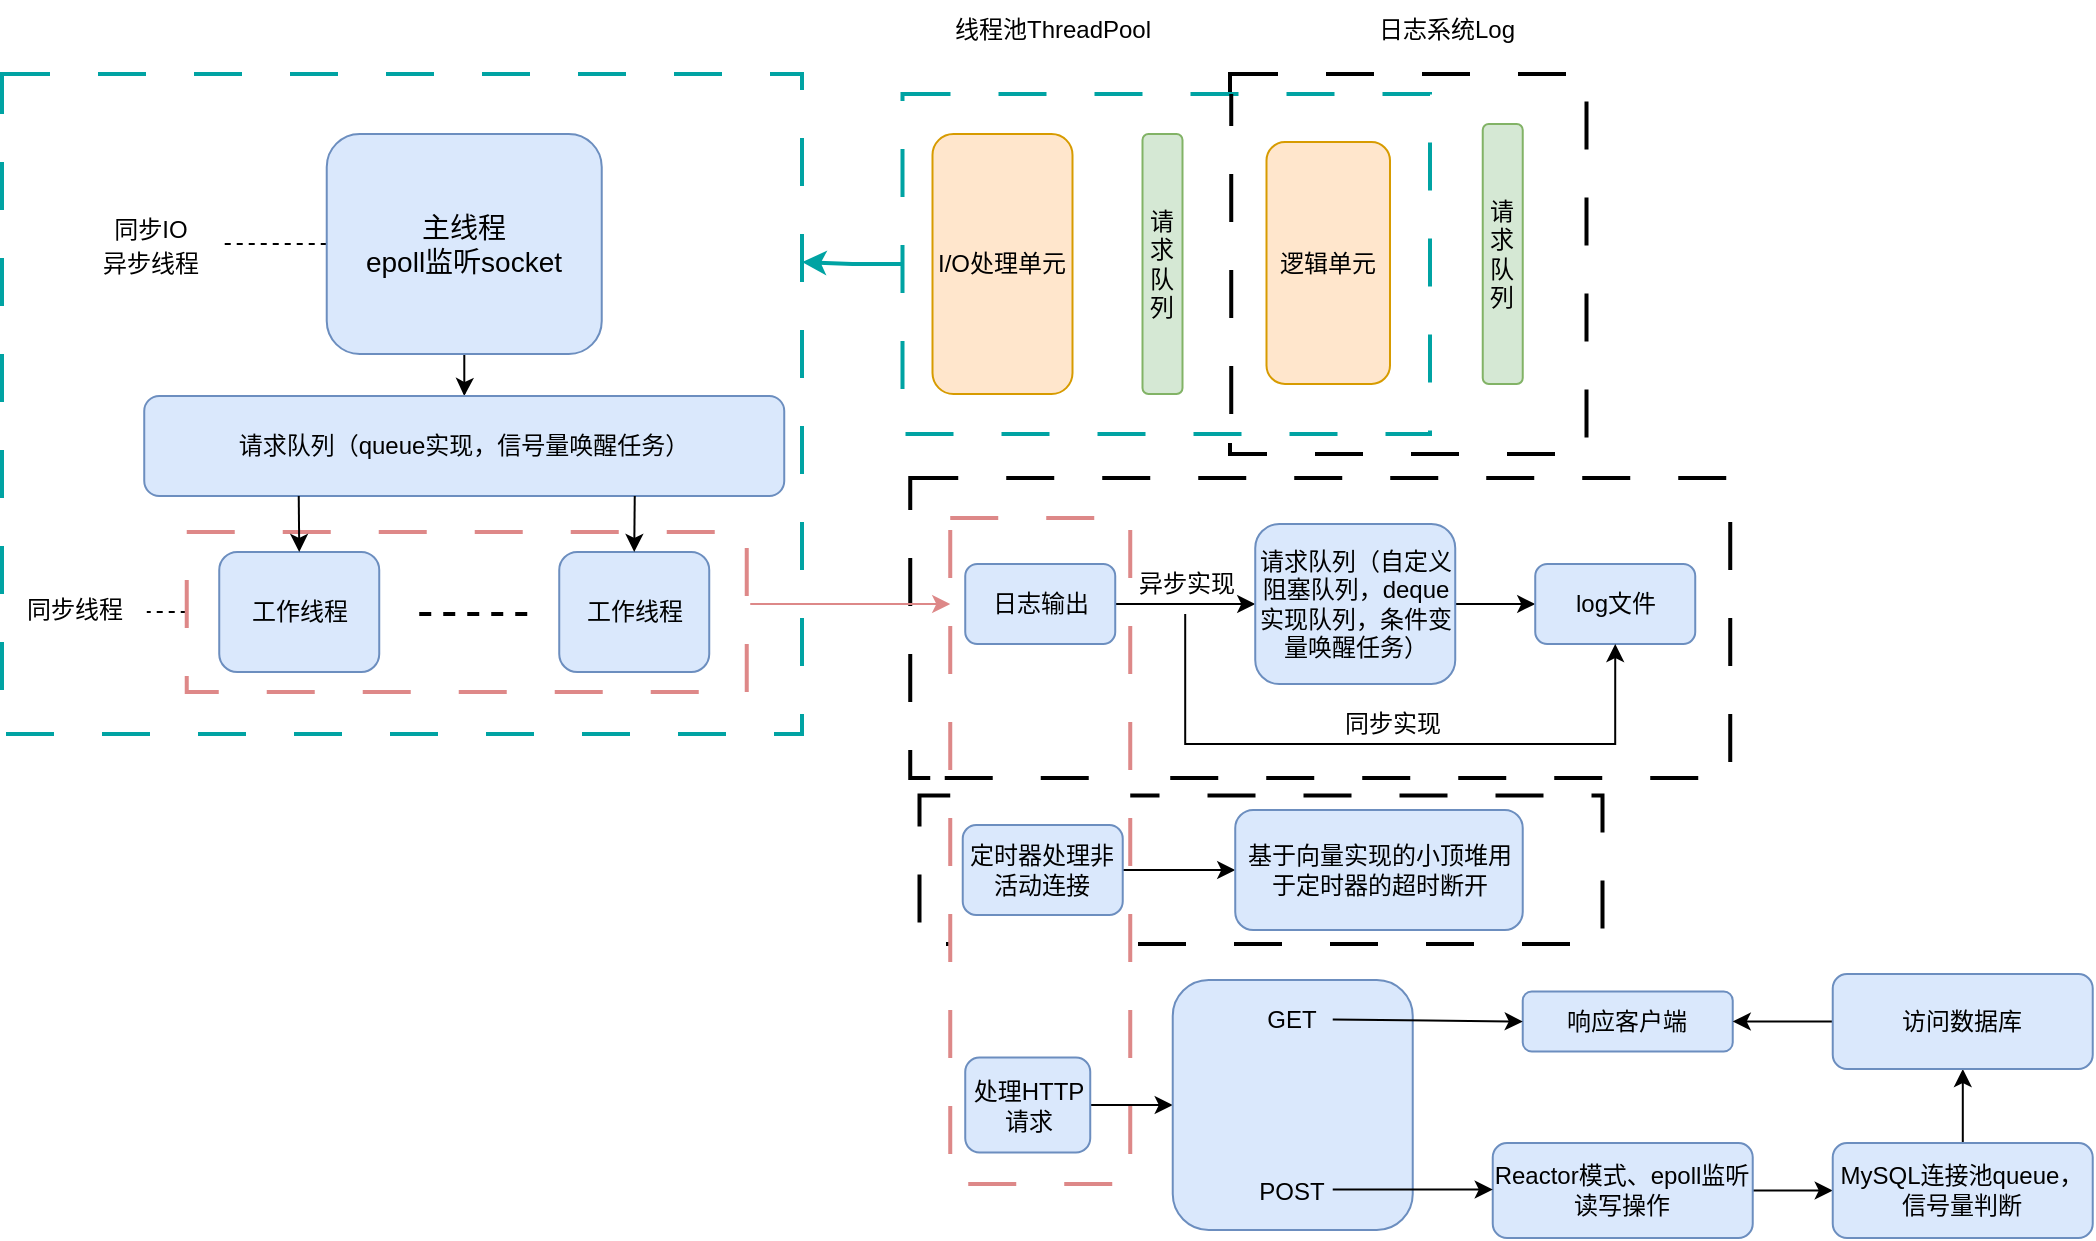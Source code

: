 <mxfile version="20.8.20" type="github">
  <diagram name="第 1 页" id="nWglFahr5ZzKUO4iZ48Q">
    <mxGraphModel dx="2199" dy="748" grid="1" gridSize="10" guides="1" tooltips="1" connect="1" arrows="1" fold="1" page="1" pageScale="1" pageWidth="827" pageHeight="1169" background="#FFFFFF" math="0" shadow="0">
      <root>
        <mxCell id="0" />
        <mxCell id="1" parent="0" />
        <mxCell id="xfM_xM7a8Bo3DEMRsw4I-65" value="" style="rounded=0;whiteSpace=wrap;html=1;shadow=0;glass=0;comic=0;sketch=0;dashed=1;dashPattern=12 12;strokeWidth=2;strokeColor=#000000;" vertex="1" parent="1">
          <mxGeometry x="214.75" y="480.75" width="341.5" height="74.25" as="geometry" />
        </mxCell>
        <mxCell id="xfM_xM7a8Bo3DEMRsw4I-59" value="" style="rounded=0;whiteSpace=wrap;html=1;shadow=0;glass=0;comic=0;sketch=0;dashed=1;dashPattern=12 12;strokeColor=#00a3a3;strokeWidth=2;" vertex="1" parent="1">
          <mxGeometry x="-244" y="120" width="400" height="330" as="geometry" />
        </mxCell>
        <mxCell id="xfM_xM7a8Bo3DEMRsw4I-46" value="" style="rounded=0;whiteSpace=wrap;html=1;shadow=0;glass=0;comic=0;sketch=0;dashed=1;dashPattern=12 12;strokeWidth=2;strokeColor=#000000;" vertex="1" parent="1">
          <mxGeometry x="210.12" y="322" width="410" height="150" as="geometry" />
        </mxCell>
        <mxCell id="xfM_xM7a8Bo3DEMRsw4I-48" value="" style="rounded=0;whiteSpace=wrap;html=1;shadow=0;glass=0;comic=0;sketch=0;dashed=1;dashPattern=12 12;strokeWidth=2;strokeColor=#dd8888;" vertex="1" parent="1">
          <mxGeometry x="230.12" y="342" width="90" height="333" as="geometry" />
        </mxCell>
        <mxCell id="xfM_xM7a8Bo3DEMRsw4I-2" style="edgeStyle=orthogonalEdgeStyle;rounded=0;orthogonalLoop=1;jettySize=auto;html=1;entryX=0.5;entryY=0;entryDx=0;entryDy=0;fontSize=14;" edge="1" parent="1" source="pH4zTgc9KSJ8u6hjIEn5-2" target="xfM_xM7a8Bo3DEMRsw4I-1">
          <mxGeometry relative="1" as="geometry" />
        </mxCell>
        <mxCell id="xfM_xM7a8Bo3DEMRsw4I-13" style="edgeStyle=orthogonalEdgeStyle;rounded=0;orthogonalLoop=1;jettySize=auto;html=1;dashed=1;strokeWidth=1;fontSize=14;endArrow=none;endFill=0;" edge="1" parent="1" source="pH4zTgc9KSJ8u6hjIEn5-2" target="xfM_xM7a8Bo3DEMRsw4I-12">
          <mxGeometry relative="1" as="geometry" />
        </mxCell>
        <mxCell id="pH4zTgc9KSJ8u6hjIEn5-2" value="&lt;font style=&quot;font-size: 14px;&quot;&gt;主线程&lt;br&gt;epoll监听socket&lt;/font&gt;" style="rounded=1;whiteSpace=wrap;html=1;fillColor=#dae8fc;strokeColor=#6c8ebf;" parent="1" vertex="1">
          <mxGeometry x="-81.63" y="150" width="137.5" height="110" as="geometry" />
        </mxCell>
        <mxCell id="pH4zTgc9KSJ8u6hjIEn5-17" value="" style="rounded=0;whiteSpace=wrap;html=1;shadow=0;glass=0;comic=0;sketch=0;dashed=1;dashPattern=12 12;strokeWidth=2;" parent="1" vertex="1">
          <mxGeometry x="370" y="120" width="178.25" height="190" as="geometry" />
        </mxCell>
        <mxCell id="pH4zTgc9KSJ8u6hjIEn5-19" value="日志系统Log" style="text;html=1;align=center;verticalAlign=middle;resizable=0;points=[];autosize=1;strokeColor=none;fillColor=none;" parent="1" vertex="1">
          <mxGeometry x="432.62" y="83" width="90" height="30" as="geometry" />
        </mxCell>
        <mxCell id="pH4zTgc9KSJ8u6hjIEn5-20" value="请求队列" style="rounded=1;whiteSpace=wrap;html=1;shadow=0;glass=0;comic=0;sketch=0;align=center;fillColor=#d5e8d4;strokeColor=#82b366;" parent="1" vertex="1">
          <mxGeometry x="496.37" y="145" width="20" height="130" as="geometry" />
        </mxCell>
        <mxCell id="xfM_xM7a8Bo3DEMRsw4I-60" style="edgeStyle=orthogonalEdgeStyle;rounded=0;orthogonalLoop=1;jettySize=auto;html=1;entryX=1;entryY=0.285;entryDx=0;entryDy=0;entryPerimeter=0;strokeWidth=2;fontSize=12;endArrow=classic;endFill=1;strokeColor=#00a3a3;" edge="1" parent="1" source="pH4zTgc9KSJ8u6hjIEn5-26" target="xfM_xM7a8Bo3DEMRsw4I-59">
          <mxGeometry relative="1" as="geometry" />
        </mxCell>
        <mxCell id="pH4zTgc9KSJ8u6hjIEn5-26" value="" style="rounded=0;whiteSpace=wrap;html=1;shadow=0;glass=0;comic=0;sketch=0;dashed=1;dashPattern=12 12;strokeColor=#00a3a3;strokeWidth=2;" parent="1" vertex="1">
          <mxGeometry x="206.25" y="130" width="263.75" height="170" as="geometry" />
        </mxCell>
        <mxCell id="pH4zTgc9KSJ8u6hjIEn5-27" value="线程池ThreadPool" style="text;html=1;align=center;verticalAlign=middle;resizable=0;points=[];autosize=1;strokeColor=none;fillColor=none;" parent="1" vertex="1">
          <mxGeometry x="221.25" y="83" width="120" height="30" as="geometry" />
        </mxCell>
        <mxCell id="pH4zTgc9KSJ8u6hjIEn5-28" value="请求队列" style="rounded=1;whiteSpace=wrap;html=1;shadow=0;glass=0;comic=0;sketch=0;align=center;fillColor=#d5e8d4;strokeColor=#82b366;" parent="1" vertex="1">
          <mxGeometry x="326.25" y="150" width="20" height="130" as="geometry" />
        </mxCell>
        <mxCell id="pH4zTgc9KSJ8u6hjIEn5-22" value="I/O处理单元" style="rounded=1;whiteSpace=wrap;html=1;shadow=0;glass=0;comic=0;sketch=0;align=center;fillColor=#ffe6cc;strokeColor=#d79b00;" parent="1" vertex="1">
          <mxGeometry x="221.25" y="150" width="70" height="130" as="geometry" />
        </mxCell>
        <mxCell id="xfM_xM7a8Bo3DEMRsw4I-1" value="请求队列（queue实现，信号量唤醒任务）" style="rounded=1;whiteSpace=wrap;html=1;fillColor=#dae8fc;strokeColor=#6c8ebf;" vertex="1" parent="1">
          <mxGeometry x="-172.88" y="281" width="320" height="50" as="geometry" />
        </mxCell>
        <mxCell id="xfM_xM7a8Bo3DEMRsw4I-8" value="&lt;font style=&quot;font-size: 12px;&quot;&gt;同步线程&lt;/font&gt;" style="text;html=1;align=center;verticalAlign=middle;resizable=0;points=[];autosize=1;strokeColor=none;fillColor=none;fontSize=14;" vertex="1" parent="1">
          <mxGeometry x="-242.88" y="372" width="70" height="30" as="geometry" />
        </mxCell>
        <mxCell id="xfM_xM7a8Bo3DEMRsw4I-11" style="edgeStyle=orthogonalEdgeStyle;rounded=0;orthogonalLoop=1;jettySize=auto;html=1;entryX=1.021;entryY=0.539;entryDx=0;entryDy=0;entryPerimeter=0;dashed=1;strokeWidth=1;fontSize=14;endArrow=none;endFill=0;" edge="1" parent="1" source="xfM_xM7a8Bo3DEMRsw4I-5" target="xfM_xM7a8Bo3DEMRsw4I-8">
          <mxGeometry relative="1" as="geometry" />
        </mxCell>
        <mxCell id="xfM_xM7a8Bo3DEMRsw4I-5" value="" style="rounded=0;whiteSpace=wrap;html=1;shadow=0;glass=0;comic=0;sketch=0;dashed=1;dashPattern=12 12;strokeColor=#de8888;strokeWidth=2;" vertex="1" parent="1">
          <mxGeometry x="-151.63" y="349" width="280" height="80" as="geometry" />
        </mxCell>
        <mxCell id="pH4zTgc9KSJ8u6hjIEn5-15" value="工作线程" style="rounded=1;whiteSpace=wrap;html=1;fillColor=#dae8fc;strokeColor=#6c8ebf;" parent="1" vertex="1">
          <mxGeometry x="34.62" y="359" width="75" height="60" as="geometry" />
        </mxCell>
        <mxCell id="xfM_xM7a8Bo3DEMRsw4I-3" style="edgeStyle=orthogonalEdgeStyle;rounded=0;orthogonalLoop=1;jettySize=auto;html=1;fontSize=14;dashed=1;strokeWidth=2;endArrow=none;endFill=0;" edge="1" parent="1">
          <mxGeometry relative="1" as="geometry">
            <mxPoint x="-35.38" y="390" as="sourcePoint" />
            <mxPoint x="24.62" y="390" as="targetPoint" />
          </mxGeometry>
        </mxCell>
        <mxCell id="pH4zTgc9KSJ8u6hjIEn5-16" value="工作线程" style="rounded=1;whiteSpace=wrap;html=1;fillColor=#dae8fc;strokeColor=#6c8ebf;" parent="1" vertex="1">
          <mxGeometry x="-135.38" y="359" width="80" height="60" as="geometry" />
        </mxCell>
        <mxCell id="xfM_xM7a8Bo3DEMRsw4I-12" value="&lt;font style=&quot;font-size: 12px;&quot;&gt;同步IO&lt;br&gt;异步线程&lt;/font&gt;" style="text;html=1;align=center;verticalAlign=middle;resizable=0;points=[];autosize=1;strokeColor=none;fillColor=none;fontSize=14;" vertex="1" parent="1">
          <mxGeometry x="-205.38" y="180" width="70" height="50" as="geometry" />
        </mxCell>
        <mxCell id="xfM_xM7a8Bo3DEMRsw4I-14" style="edgeStyle=orthogonalEdgeStyle;rounded=0;orthogonalLoop=1;jettySize=auto;html=1;entryX=0.5;entryY=0;entryDx=0;entryDy=0;strokeWidth=1;fontSize=12;endArrow=classic;endFill=1;" edge="1" parent="1" target="pH4zTgc9KSJ8u6hjIEn5-16">
          <mxGeometry relative="1" as="geometry">
            <mxPoint x="-95.63" y="331" as="sourcePoint" />
            <Array as="points">
              <mxPoint x="-95.63" y="331" />
            </Array>
          </mxGeometry>
        </mxCell>
        <mxCell id="xfM_xM7a8Bo3DEMRsw4I-15" style="edgeStyle=orthogonalEdgeStyle;rounded=0;orthogonalLoop=1;jettySize=auto;html=1;entryX=0.5;entryY=0;entryDx=0;entryDy=0;strokeWidth=1;fontSize=12;endArrow=classic;endFill=1;" edge="1" parent="1" target="pH4zTgc9KSJ8u6hjIEn5-15">
          <mxGeometry relative="1" as="geometry">
            <mxPoint x="72.37" y="331" as="sourcePoint" />
            <Array as="points">
              <mxPoint x="72.37" y="331" />
            </Array>
          </mxGeometry>
        </mxCell>
        <mxCell id="xfM_xM7a8Bo3DEMRsw4I-19" style="edgeStyle=orthogonalEdgeStyle;rounded=0;orthogonalLoop=1;jettySize=auto;html=1;entryX=0;entryY=0.5;entryDx=0;entryDy=0;strokeWidth=1;fontSize=12;endArrow=classic;endFill=1;" edge="1" parent="1" source="xfM_xM7a8Bo3DEMRsw4I-16" target="xfM_xM7a8Bo3DEMRsw4I-18">
          <mxGeometry relative="1" as="geometry" />
        </mxCell>
        <mxCell id="xfM_xM7a8Bo3DEMRsw4I-16" value="日志输出" style="rounded=1;whiteSpace=wrap;html=1;fillColor=#dae8fc;strokeColor=#6c8ebf;" vertex="1" parent="1">
          <mxGeometry x="237.62" y="365" width="75" height="40" as="geometry" />
        </mxCell>
        <mxCell id="xfM_xM7a8Bo3DEMRsw4I-21" value="" style="edgeStyle=orthogonalEdgeStyle;rounded=0;orthogonalLoop=1;jettySize=auto;html=1;strokeWidth=1;fontSize=12;endArrow=classic;endFill=1;" edge="1" parent="1" source="xfM_xM7a8Bo3DEMRsw4I-18" target="xfM_xM7a8Bo3DEMRsw4I-20">
          <mxGeometry relative="1" as="geometry" />
        </mxCell>
        <mxCell id="xfM_xM7a8Bo3DEMRsw4I-18" value="请求队列（自定义阻塞队列，deque实现队列，条件变量唤醒任务）" style="rounded=1;whiteSpace=wrap;html=1;fillColor=#dae8fc;strokeColor=#6c8ebf;" vertex="1" parent="1">
          <mxGeometry x="382.62" y="345" width="100" height="80" as="geometry" />
        </mxCell>
        <mxCell id="xfM_xM7a8Bo3DEMRsw4I-20" value="log文件" style="rounded=1;whiteSpace=wrap;html=1;fillColor=#dae8fc;strokeColor=#6c8ebf;" vertex="1" parent="1">
          <mxGeometry x="522.62" y="365" width="80" height="40" as="geometry" />
        </mxCell>
        <mxCell id="xfM_xM7a8Bo3DEMRsw4I-23" style="edgeStyle=orthogonalEdgeStyle;rounded=0;orthogonalLoop=1;jettySize=auto;html=1;strokeWidth=1;fontSize=12;endArrow=classic;endFill=1;entryX=0.5;entryY=1;entryDx=0;entryDy=0;" edge="1" parent="1" source="xfM_xM7a8Bo3DEMRsw4I-22" target="xfM_xM7a8Bo3DEMRsw4I-20">
          <mxGeometry relative="1" as="geometry">
            <mxPoint x="562.62" y="455" as="targetPoint" />
            <Array as="points">
              <mxPoint x="347.62" y="455" />
              <mxPoint x="562.62" y="455" />
            </Array>
          </mxGeometry>
        </mxCell>
        <mxCell id="xfM_xM7a8Bo3DEMRsw4I-22" value="异步实现" style="text;html=1;align=center;verticalAlign=middle;resizable=0;points=[];autosize=1;strokeColor=none;fillColor=none;fontSize=12;" vertex="1" parent="1">
          <mxGeometry x="312.62" y="360" width="70" height="30" as="geometry" />
        </mxCell>
        <mxCell id="xfM_xM7a8Bo3DEMRsw4I-24" value="同步实现" style="text;html=1;align=center;verticalAlign=middle;resizable=0;points=[];autosize=1;strokeColor=none;fillColor=none;fontSize=12;" vertex="1" parent="1">
          <mxGeometry x="415.62" y="430" width="70" height="30" as="geometry" />
        </mxCell>
        <mxCell id="xfM_xM7a8Bo3DEMRsw4I-27" style="edgeStyle=orthogonalEdgeStyle;rounded=0;orthogonalLoop=1;jettySize=auto;html=1;entryX=0;entryY=0.5;entryDx=0;entryDy=0;strokeWidth=1;fontSize=12;endArrow=classic;endFill=1;" edge="1" parent="1" source="xfM_xM7a8Bo3DEMRsw4I-25" target="xfM_xM7a8Bo3DEMRsw4I-26">
          <mxGeometry relative="1" as="geometry" />
        </mxCell>
        <mxCell id="xfM_xM7a8Bo3DEMRsw4I-25" value="定时器处理非活动连接" style="rounded=1;whiteSpace=wrap;html=1;fillColor=#dae8fc;strokeColor=#6c8ebf;" vertex="1" parent="1">
          <mxGeometry x="236.37" y="495.5" width="80" height="45" as="geometry" />
        </mxCell>
        <mxCell id="xfM_xM7a8Bo3DEMRsw4I-26" value="基于向量实现的小顶堆用于定时器的超时断开" style="rounded=1;whiteSpace=wrap;html=1;fillColor=#dae8fc;strokeColor=#6c8ebf;" vertex="1" parent="1">
          <mxGeometry x="372.62" y="488" width="143.75" height="60" as="geometry" />
        </mxCell>
        <mxCell id="xfM_xM7a8Bo3DEMRsw4I-32" style="edgeStyle=orthogonalEdgeStyle;rounded=0;orthogonalLoop=1;jettySize=auto;html=1;entryX=0;entryY=0.5;entryDx=0;entryDy=0;strokeWidth=1;fontSize=12;endArrow=classic;endFill=1;" edge="1" parent="1" source="xfM_xM7a8Bo3DEMRsw4I-28" target="xfM_xM7a8Bo3DEMRsw4I-31">
          <mxGeometry relative="1" as="geometry" />
        </mxCell>
        <mxCell id="xfM_xM7a8Bo3DEMRsw4I-28" value="处理HTTP请求" style="rounded=1;whiteSpace=wrap;html=1;fillColor=#dae8fc;strokeColor=#6c8ebf;" vertex="1" parent="1">
          <mxGeometry x="237.62" y="611.75" width="62.5" height="47.5" as="geometry" />
        </mxCell>
        <mxCell id="xfM_xM7a8Bo3DEMRsw4I-31" value="GET&lt;br&gt;&lt;br&gt;&lt;br&gt;&lt;br&gt;&lt;br&gt;&lt;br&gt;POST" style="whiteSpace=wrap;html=1;fillColor=#dae8fc;strokeColor=#6c8ebf;rounded=1;fontSize=12;" vertex="1" parent="1">
          <mxGeometry x="341.37" y="573" width="120" height="125" as="geometry" />
        </mxCell>
        <mxCell id="xfM_xM7a8Bo3DEMRsw4I-35" value="响应客户端" style="rounded=1;whiteSpace=wrap;html=1;fillColor=#dae8fc;strokeColor=#6c8ebf;" vertex="1" parent="1">
          <mxGeometry x="516.37" y="578.75" width="105" height="30" as="geometry" />
        </mxCell>
        <mxCell id="xfM_xM7a8Bo3DEMRsw4I-40" style="edgeStyle=orthogonalEdgeStyle;rounded=0;orthogonalLoop=1;jettySize=auto;html=1;strokeWidth=1;fontSize=12;endArrow=classic;endFill=1;" edge="1" parent="1" source="xfM_xM7a8Bo3DEMRsw4I-36" target="xfM_xM7a8Bo3DEMRsw4I-39">
          <mxGeometry relative="1" as="geometry" />
        </mxCell>
        <mxCell id="xfM_xM7a8Bo3DEMRsw4I-36" value="Reactor模式、epoll监听读写操作" style="rounded=1;whiteSpace=wrap;html=1;fillColor=#dae8fc;strokeColor=#6c8ebf;" vertex="1" parent="1">
          <mxGeometry x="501.37" y="654.5" width="130" height="47.5" as="geometry" />
        </mxCell>
        <mxCell id="xfM_xM7a8Bo3DEMRsw4I-42" style="edgeStyle=orthogonalEdgeStyle;rounded=0;orthogonalLoop=1;jettySize=auto;html=1;strokeWidth=1;fontSize=12;endArrow=classic;endFill=1;" edge="1" parent="1" source="xfM_xM7a8Bo3DEMRsw4I-39" target="xfM_xM7a8Bo3DEMRsw4I-41">
          <mxGeometry relative="1" as="geometry" />
        </mxCell>
        <mxCell id="xfM_xM7a8Bo3DEMRsw4I-39" value="MySQL连接池queue，信号量判断" style="rounded=1;whiteSpace=wrap;html=1;fillColor=#dae8fc;strokeColor=#6c8ebf;fontSize=12;" vertex="1" parent="1">
          <mxGeometry x="671.37" y="654.5" width="130" height="47.5" as="geometry" />
        </mxCell>
        <mxCell id="xfM_xM7a8Bo3DEMRsw4I-43" style="edgeStyle=orthogonalEdgeStyle;rounded=0;orthogonalLoop=1;jettySize=auto;html=1;entryX=1;entryY=0.5;entryDx=0;entryDy=0;strokeWidth=1;fontSize=12;endArrow=classic;endFill=1;" edge="1" parent="1" source="xfM_xM7a8Bo3DEMRsw4I-41" target="xfM_xM7a8Bo3DEMRsw4I-35">
          <mxGeometry relative="1" as="geometry" />
        </mxCell>
        <mxCell id="xfM_xM7a8Bo3DEMRsw4I-41" value="访问数据库" style="rounded=1;whiteSpace=wrap;html=1;fillColor=#dae8fc;strokeColor=#6c8ebf;fontSize=12;" vertex="1" parent="1">
          <mxGeometry x="671.37" y="570" width="130" height="47.5" as="geometry" />
        </mxCell>
        <mxCell id="xfM_xM7a8Bo3DEMRsw4I-44" style="edgeStyle=orthogonalEdgeStyle;rounded=0;orthogonalLoop=1;jettySize=auto;html=1;strokeWidth=1;fontSize=12;endArrow=classic;endFill=1;entryX=0;entryY=0.5;entryDx=0;entryDy=0;" edge="1" parent="1" target="xfM_xM7a8Bo3DEMRsw4I-35">
          <mxGeometry relative="1" as="geometry">
            <mxPoint x="421.37" y="592.75" as="sourcePoint" />
            <mxPoint x="501.37" y="581.75" as="targetPoint" />
          </mxGeometry>
        </mxCell>
        <mxCell id="xfM_xM7a8Bo3DEMRsw4I-45" style="edgeStyle=orthogonalEdgeStyle;rounded=0;orthogonalLoop=1;jettySize=auto;html=1;strokeWidth=1;fontSize=12;endArrow=classic;endFill=1;" edge="1" parent="1">
          <mxGeometry relative="1" as="geometry">
            <mxPoint x="421.37" y="677.75" as="sourcePoint" />
            <mxPoint x="501.37" y="677.75" as="targetPoint" />
            <Array as="points">
              <mxPoint x="491.37" y="677.75" />
              <mxPoint x="491.37" y="678.75" />
            </Array>
          </mxGeometry>
        </mxCell>
        <mxCell id="xfM_xM7a8Bo3DEMRsw4I-50" value="" style="endArrow=none;dashed=1;html=1;rounded=0;strokeWidth=2;fontSize=12;dashPattern=12 12;" edge="1" parent="1">
          <mxGeometry width="50" height="50" relative="1" as="geometry">
            <mxPoint x="227.37" y="472" as="sourcePoint" />
            <mxPoint x="317.37" y="472" as="targetPoint" />
          </mxGeometry>
        </mxCell>
        <mxCell id="xfM_xM7a8Bo3DEMRsw4I-55" value="" style="endArrow=classic;html=1;rounded=0;strokeWidth=1;fontSize=12;strokeColor=#dd8888;" edge="1" parent="1">
          <mxGeometry width="50" height="50" relative="1" as="geometry">
            <mxPoint x="130.12" y="385" as="sourcePoint" />
            <mxPoint x="230.12" y="385" as="targetPoint" />
            <Array as="points">
              <mxPoint x="190.12" y="385" />
            </Array>
          </mxGeometry>
        </mxCell>
        <mxCell id="xfM_xM7a8Bo3DEMRsw4I-61" value="" style="endArrow=none;dashed=1;html=1;rounded=0;strokeColor=#000000;strokeWidth=2;fontSize=12;dashPattern=12 12;" edge="1" parent="1">
          <mxGeometry width="50" height="50" relative="1" as="geometry">
            <mxPoint x="370.62" y="290" as="sourcePoint" />
            <mxPoint x="370.62" y="130" as="targetPoint" />
          </mxGeometry>
        </mxCell>
        <mxCell id="xfM_xM7a8Bo3DEMRsw4I-62" value="逻辑单元" style="rounded=1;whiteSpace=wrap;html=1;shadow=0;glass=0;comic=0;sketch=0;align=center;fillColor=#ffe6cc;strokeColor=#d79b00;" vertex="1" parent="1">
          <mxGeometry x="388.25" y="154" width="61.75" height="121" as="geometry" />
        </mxCell>
      </root>
    </mxGraphModel>
  </diagram>
</mxfile>
